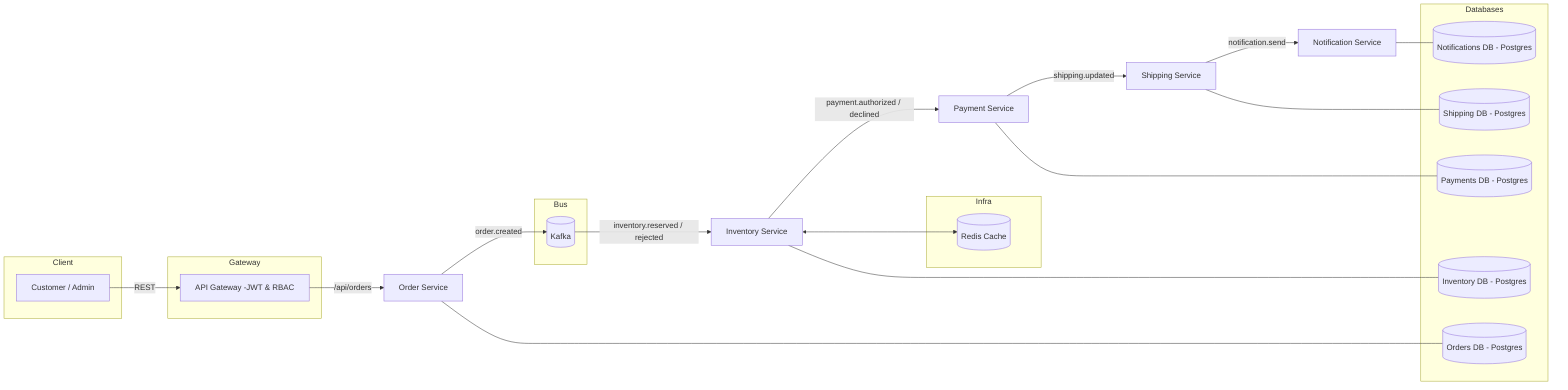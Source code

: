 flowchart LR

subgraph Client
    A[Customer / Admin]
end

subgraph Gateway
    GW[API Gateway -JWT & RBAC]
end

subgraph Bus
    K[(Kafka)]
end

subgraph Infra
    R[(Redis Cache)]
end

subgraph Databases
    DB1[(Orders DB - Postgres)]
    DB2[(Inventory DB - Postgres)]
    DB3[(Payments DB - Postgres)]
    DB4[(Shipping DB - Postgres)]
    DB5[(Notifications DB - Postgres)]
end

%% Request Flow
A -->|REST| GW -->|/api/orders| ORD[Order Service]

%% Events
ORD -- order.created --> K
K -- inventory.reserved / rejected --> INV[Inventory Service]
INV -- payment.authorized / declined --> PAY[Payment Service]
PAY -- shipping.updated --> SHIP[Shipping Service]
SHIP -- notification.send --> NOTIF[Notification Service]

%% Infra
INV <--> R

%% Databases
ORD --- DB1
INV --- DB2
PAY --- DB3
SHIP --- DB4
NOTIF --- DB5